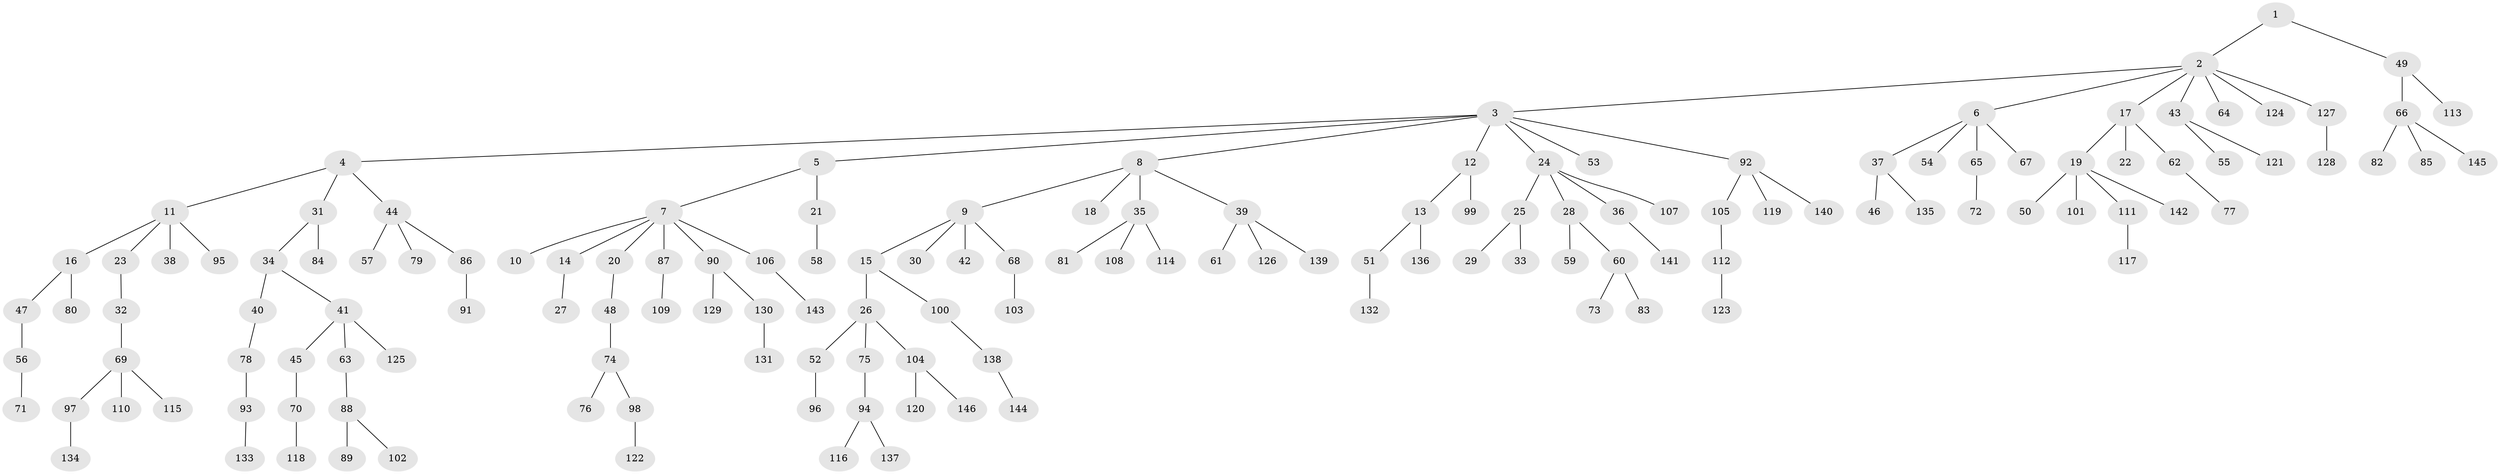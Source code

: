 // Generated by graph-tools (version 1.1) at 2025/26/03/09/25 03:26:27]
// undirected, 146 vertices, 145 edges
graph export_dot {
graph [start="1"]
  node [color=gray90,style=filled];
  1;
  2;
  3;
  4;
  5;
  6;
  7;
  8;
  9;
  10;
  11;
  12;
  13;
  14;
  15;
  16;
  17;
  18;
  19;
  20;
  21;
  22;
  23;
  24;
  25;
  26;
  27;
  28;
  29;
  30;
  31;
  32;
  33;
  34;
  35;
  36;
  37;
  38;
  39;
  40;
  41;
  42;
  43;
  44;
  45;
  46;
  47;
  48;
  49;
  50;
  51;
  52;
  53;
  54;
  55;
  56;
  57;
  58;
  59;
  60;
  61;
  62;
  63;
  64;
  65;
  66;
  67;
  68;
  69;
  70;
  71;
  72;
  73;
  74;
  75;
  76;
  77;
  78;
  79;
  80;
  81;
  82;
  83;
  84;
  85;
  86;
  87;
  88;
  89;
  90;
  91;
  92;
  93;
  94;
  95;
  96;
  97;
  98;
  99;
  100;
  101;
  102;
  103;
  104;
  105;
  106;
  107;
  108;
  109;
  110;
  111;
  112;
  113;
  114;
  115;
  116;
  117;
  118;
  119;
  120;
  121;
  122;
  123;
  124;
  125;
  126;
  127;
  128;
  129;
  130;
  131;
  132;
  133;
  134;
  135;
  136;
  137;
  138;
  139;
  140;
  141;
  142;
  143;
  144;
  145;
  146;
  1 -- 2;
  1 -- 49;
  2 -- 3;
  2 -- 6;
  2 -- 17;
  2 -- 43;
  2 -- 64;
  2 -- 124;
  2 -- 127;
  3 -- 4;
  3 -- 5;
  3 -- 8;
  3 -- 12;
  3 -- 24;
  3 -- 53;
  3 -- 92;
  4 -- 11;
  4 -- 31;
  4 -- 44;
  5 -- 7;
  5 -- 21;
  6 -- 37;
  6 -- 54;
  6 -- 65;
  6 -- 67;
  7 -- 10;
  7 -- 14;
  7 -- 20;
  7 -- 87;
  7 -- 90;
  7 -- 106;
  8 -- 9;
  8 -- 18;
  8 -- 35;
  8 -- 39;
  9 -- 15;
  9 -- 30;
  9 -- 42;
  9 -- 68;
  11 -- 16;
  11 -- 23;
  11 -- 38;
  11 -- 95;
  12 -- 13;
  12 -- 99;
  13 -- 51;
  13 -- 136;
  14 -- 27;
  15 -- 26;
  15 -- 100;
  16 -- 47;
  16 -- 80;
  17 -- 19;
  17 -- 22;
  17 -- 62;
  19 -- 50;
  19 -- 101;
  19 -- 111;
  19 -- 142;
  20 -- 48;
  21 -- 58;
  23 -- 32;
  24 -- 25;
  24 -- 28;
  24 -- 36;
  24 -- 107;
  25 -- 29;
  25 -- 33;
  26 -- 52;
  26 -- 75;
  26 -- 104;
  28 -- 59;
  28 -- 60;
  31 -- 34;
  31 -- 84;
  32 -- 69;
  34 -- 40;
  34 -- 41;
  35 -- 81;
  35 -- 108;
  35 -- 114;
  36 -- 141;
  37 -- 46;
  37 -- 135;
  39 -- 61;
  39 -- 126;
  39 -- 139;
  40 -- 78;
  41 -- 45;
  41 -- 63;
  41 -- 125;
  43 -- 55;
  43 -- 121;
  44 -- 57;
  44 -- 79;
  44 -- 86;
  45 -- 70;
  47 -- 56;
  48 -- 74;
  49 -- 66;
  49 -- 113;
  51 -- 132;
  52 -- 96;
  56 -- 71;
  60 -- 73;
  60 -- 83;
  62 -- 77;
  63 -- 88;
  65 -- 72;
  66 -- 82;
  66 -- 85;
  66 -- 145;
  68 -- 103;
  69 -- 97;
  69 -- 110;
  69 -- 115;
  70 -- 118;
  74 -- 76;
  74 -- 98;
  75 -- 94;
  78 -- 93;
  86 -- 91;
  87 -- 109;
  88 -- 89;
  88 -- 102;
  90 -- 129;
  90 -- 130;
  92 -- 105;
  92 -- 119;
  92 -- 140;
  93 -- 133;
  94 -- 116;
  94 -- 137;
  97 -- 134;
  98 -- 122;
  100 -- 138;
  104 -- 120;
  104 -- 146;
  105 -- 112;
  106 -- 143;
  111 -- 117;
  112 -- 123;
  127 -- 128;
  130 -- 131;
  138 -- 144;
}
